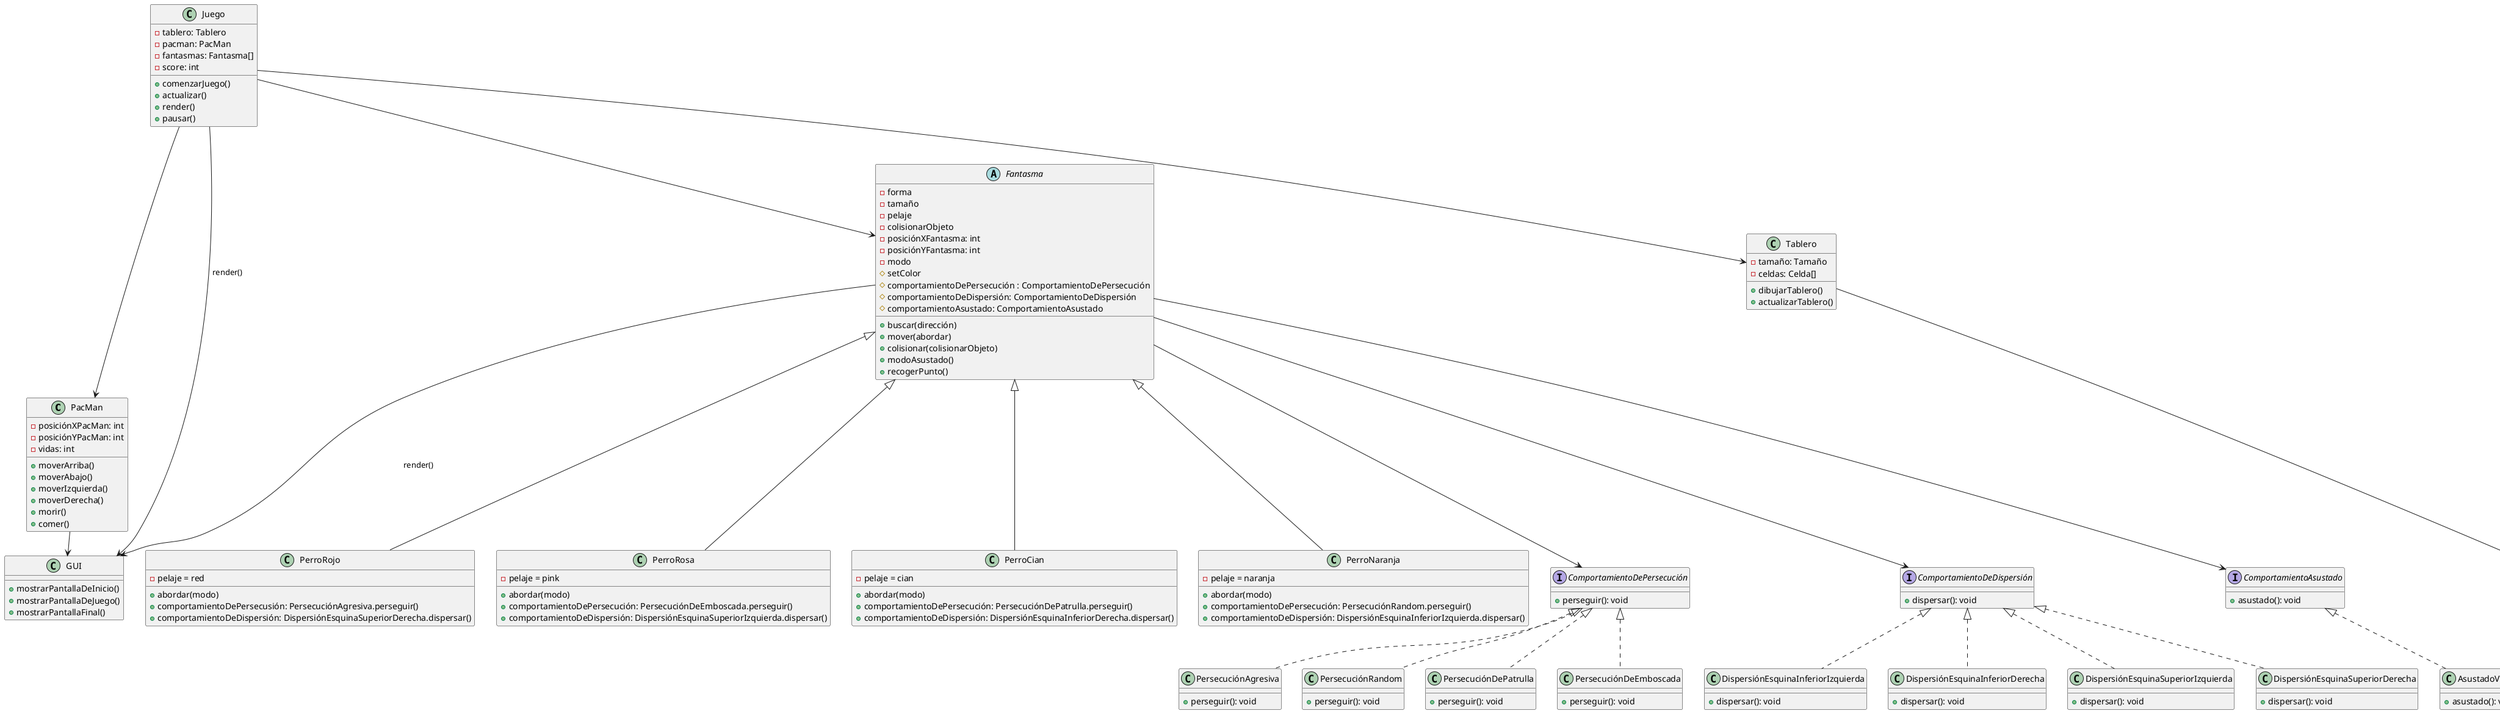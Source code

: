 @startuml

class PacMan {
    - posiciónXPacMan: int
    - posiciónYPacMan: int
    - vidas: int
    + moverArriba()
    + moverAbajo()
    + moverIzquierda()
    + moverDerecha()
    + morir()
    + comer()
}

abstract class Fantasma {
    - forma
    - tamaño
    - pelaje
    - colisionarObjeto
    - posiciónXFantasma: int
    - posiciónYFantasma: int
    - modo
    + buscar(dirección)
    + mover(abordar)
    + colisionar(colisionarObjeto)
    + modoAsustado()
    + recogerPunto()
    # setColor
    # comportamientoDePersecución : ComportamientoDePersecución
    # comportamientoDeDispersión: ComportamientoDeDispersión
    # comportamientoAsustado: ComportamientoAsustado
}

class PerroRojo{
    - pelaje = red
    + abordar(modo)
    + comportamientoDePersecusión: PersecuciónAgresiva.perseguir()
    + comportamientoDeDispersión: DispersiónEsquinaSuperiorDerecha.dispersar()
}

class PerroRosa{
    - pelaje = pink
    + abordar(modo)
    + comportamientoDePersecución: PersecuciónDeEmboscada.perseguir()
    + comportamientoDeDispersión: DispersiónEsquinaSuperiorIzquierda.dispersar()
}

class PerroCian{
    - pelaje = cian
    + abordar(modo)
    + comportamientoDePersecución: PersecuciónDePatrulla.perseguir()
    + comportamientoDeDispersión: DispersiónEsquinaInferiorDerecha.dispersar()
}

class PerroNaranja{
    - pelaje = naranja
    + abordar(modo)
    + comportamientoDePersecución: PersecuciónRandom.perseguir()
    + comportamientoDeDispersión: DispersiónEsquinaInferiorIzquierda.dispersar()
}


class Tablero{
    - tamaño: Tamaño
    - celdas: Celda[]
    + dibujarTablero()
    + actualizarTablero()
}

class Celda{
    - posición: Posición
    - contenido: Contenido
    + dibujarCelda()
    + actualizarCelda()
}

class Posición{
    - fila: int
    - columna: int
}

class Contenido{
    - tipo: TipoContenido
}

class Juego {
    - tablero: Tablero
    - pacman: PacMan
    - fantasmas: Fantasma[]
    - score: int
    + comenzarJuego()
    + actualizar()
    + render()
    + pausar()
}

class GUI {
    + mostrarPantallaDeInicio()
    + mostrarPantallaDeJuego()
    + mostrarPantallaFinal()
}


interface ComportamientoDePersecución{
    + perseguir(): void
}

class PersecuciónAgresiva{
    + perseguir(): void
}

class PersecuciónRandom{
    + perseguir(): void
}

class PersecuciónDePatrulla{
    + perseguir(): void
}

class PersecuciónDeEmboscada{
    + perseguir(): void
}



interface ComportamientoDeDispersión{
    + dispersar(): void
}

class DispersiónEsquinaInferiorIzquierda{
    + dispersar(): void
}

class DispersiónEsquinaInferiorDerecha{
    + dispersar(): void
}

class DispersiónEsquinaSuperiorIzquierda{
    + dispersar(): void
}

class DispersiónEsquinaSuperiorDerecha{
    + dispersar(): void
}

interface ComportamientoAsustado{
    + asustado(): void
}

class AsustadoVagando{
    + asustado(): void
}



PacMan -> GUI : render()
Juego -> GUI : render()
Fantasma --> GUI: render()
Juego --> PacMan
Juego --> Fantasma
Juego --> Tablero
Tablero --> Celda
Celda --> Contenido
Celda --> Posición

Fantasma --> ComportamientoDeDispersión
ComportamientoDeDispersión <|.. DispersiónEsquinaInferiorDerecha
ComportamientoDeDispersión <|.. DispersiónEsquinaSuperiorDerecha
ComportamientoDeDispersión <|.. DispersiónEsquinaInferiorIzquierda
ComportamientoDeDispersión <|.. DispersiónEsquinaSuperiorIzquierda

Fantasma --> ComportamientoAsustado
ComportamientoAsustado <|.. AsustadoVagando

Fantasma --> ComportamientoDePersecución
ComportamientoDePersecución <|.. PersecuciónAgresiva
ComportamientoDePersecución <|.. PersecuciónDeEmboscada
ComportamientoDePersecución <|.. PersecuciónDePatrulla
ComportamientoDePersecución <|.. PersecuciónRandom

Fantasma <|-- PerroRojo
Fantasma <|-- PerroRosa
Fantasma <|-- PerroCian
Fantasma <|-- PerroNaranja

@enduml